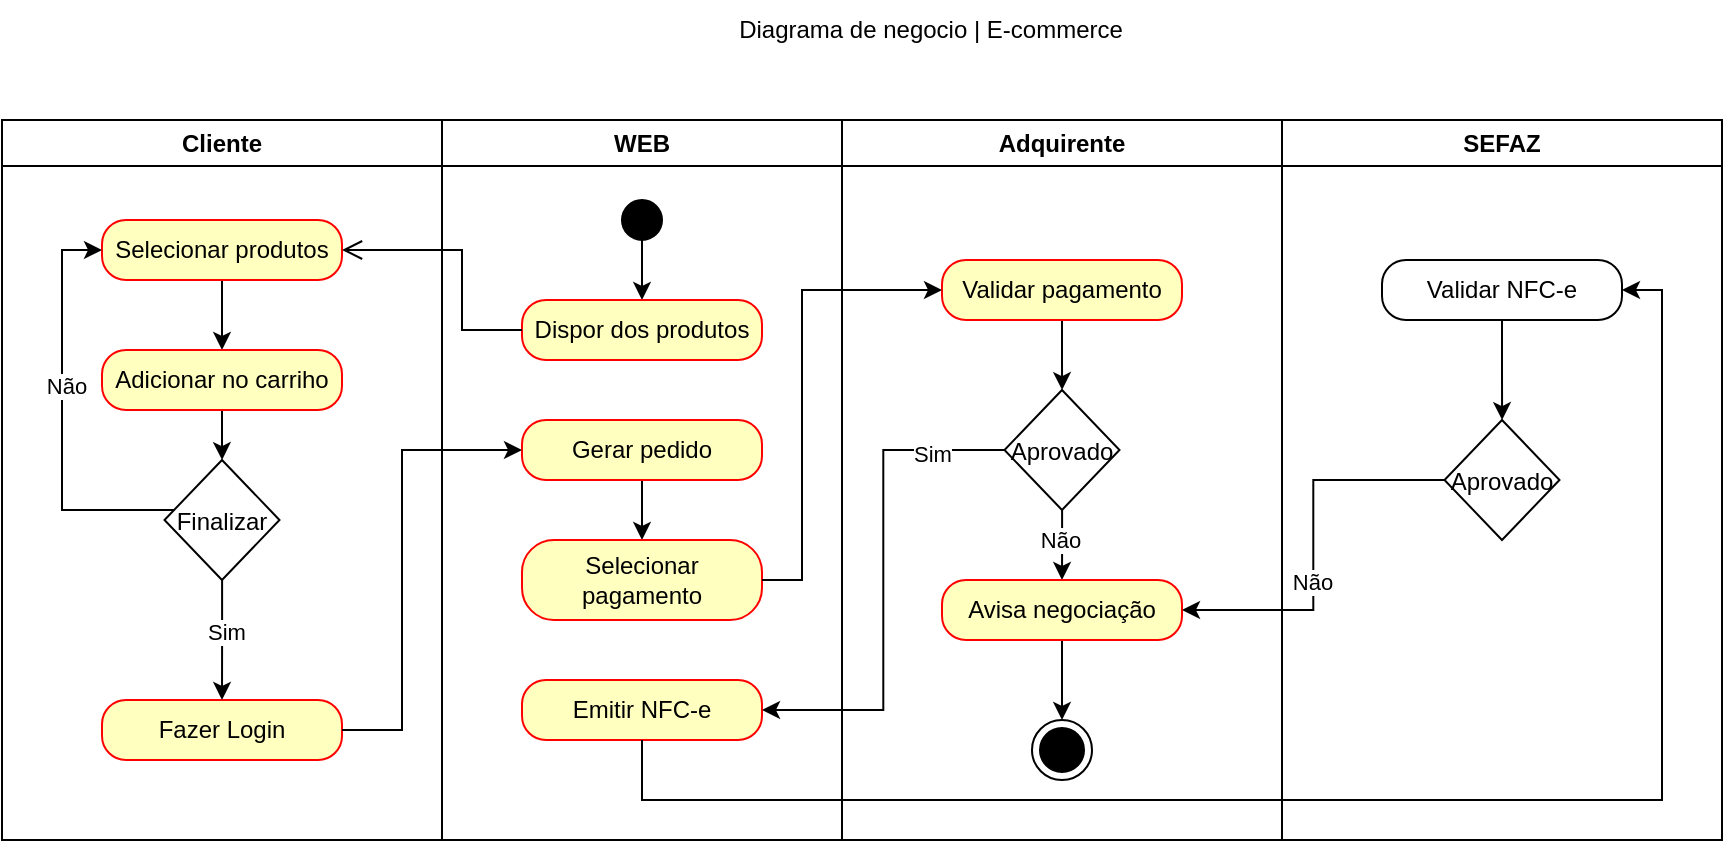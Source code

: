 <mxfile version="22.0.6" type="github">
  <diagram name="Página-1" id="gW0o0gRVeyriy5qj_ZwW">
    <mxGraphModel dx="928" dy="508" grid="1" gridSize="10" guides="1" tooltips="1" connect="1" arrows="1" fold="1" page="1" pageScale="1" pageWidth="827" pageHeight="1169" math="0" shadow="0">
      <root>
        <mxCell id="0" />
        <mxCell id="1" parent="0" />
        <mxCell id="ozRMn-l1OCm59B34IKYC-17" value="WEB" style="swimlane;whiteSpace=wrap;html=1;" vertex="1" parent="1">
          <mxGeometry x="280" y="70" width="200" height="360" as="geometry" />
        </mxCell>
        <mxCell id="ozRMn-l1OCm59B34IKYC-25" value="" style="edgeStyle=orthogonalEdgeStyle;rounded=0;orthogonalLoop=1;jettySize=auto;html=1;" edge="1" parent="ozRMn-l1OCm59B34IKYC-17" source="ozRMn-l1OCm59B34IKYC-21" target="ozRMn-l1OCm59B34IKYC-22">
          <mxGeometry relative="1" as="geometry" />
        </mxCell>
        <mxCell id="ozRMn-l1OCm59B34IKYC-21" value="" style="ellipse;fillColor=strokeColor;html=1;" vertex="1" parent="ozRMn-l1OCm59B34IKYC-17">
          <mxGeometry x="90" y="40" width="20" height="20" as="geometry" />
        </mxCell>
        <mxCell id="ozRMn-l1OCm59B34IKYC-22" value="Dispor dos produtos" style="rounded=1;whiteSpace=wrap;html=1;arcSize=40;fontColor=#000000;fillColor=#ffffc0;strokeColor=#ff0000;" vertex="1" parent="ozRMn-l1OCm59B34IKYC-17">
          <mxGeometry x="40" y="90" width="120" height="30" as="geometry" />
        </mxCell>
        <mxCell id="ozRMn-l1OCm59B34IKYC-43" value="" style="edgeStyle=orthogonalEdgeStyle;rounded=0;orthogonalLoop=1;jettySize=auto;html=1;" edge="1" parent="ozRMn-l1OCm59B34IKYC-17" source="ozRMn-l1OCm59B34IKYC-29" target="ozRMn-l1OCm59B34IKYC-41">
          <mxGeometry relative="1" as="geometry" />
        </mxCell>
        <mxCell id="ozRMn-l1OCm59B34IKYC-29" value="Gerar pedido" style="rounded=1;whiteSpace=wrap;html=1;arcSize=40;fontColor=#000000;fillColor=#ffffc0;strokeColor=#ff0000;" vertex="1" parent="ozRMn-l1OCm59B34IKYC-17">
          <mxGeometry x="40" y="150" width="120" height="30" as="geometry" />
        </mxCell>
        <mxCell id="ozRMn-l1OCm59B34IKYC-41" value="Selecionar pagamento" style="rounded=1;whiteSpace=wrap;html=1;arcSize=40;fontColor=#000000;fillColor=#ffffc0;strokeColor=#ff0000;" vertex="1" parent="ozRMn-l1OCm59B34IKYC-17">
          <mxGeometry x="40" y="210" width="120" height="40" as="geometry" />
        </mxCell>
        <mxCell id="ozRMn-l1OCm59B34IKYC-51" value="Emitir NFC-e" style="rounded=1;whiteSpace=wrap;html=1;arcSize=40;fontColor=#000000;fillColor=#ffffc0;strokeColor=#ff0000;" vertex="1" parent="ozRMn-l1OCm59B34IKYC-17">
          <mxGeometry x="40" y="280" width="120" height="30" as="geometry" />
        </mxCell>
        <mxCell id="ozRMn-l1OCm59B34IKYC-18" value="Cliente" style="swimlane;whiteSpace=wrap;html=1;" vertex="1" parent="1">
          <mxGeometry x="60" y="70" width="220" height="360" as="geometry" />
        </mxCell>
        <mxCell id="ozRMn-l1OCm59B34IKYC-31" value="" style="edgeStyle=orthogonalEdgeStyle;rounded=0;orthogonalLoop=1;jettySize=auto;html=1;" edge="1" parent="ozRMn-l1OCm59B34IKYC-18" source="ozRMn-l1OCm59B34IKYC-26" target="ozRMn-l1OCm59B34IKYC-28">
          <mxGeometry relative="1" as="geometry" />
        </mxCell>
        <mxCell id="ozRMn-l1OCm59B34IKYC-26" value="Selecionar produtos" style="rounded=1;whiteSpace=wrap;html=1;arcSize=40;fontColor=#000000;fillColor=#ffffc0;strokeColor=#ff0000;" vertex="1" parent="ozRMn-l1OCm59B34IKYC-18">
          <mxGeometry x="50" y="50" width="120" height="30" as="geometry" />
        </mxCell>
        <mxCell id="ozRMn-l1OCm59B34IKYC-36" value="" style="edgeStyle=orthogonalEdgeStyle;rounded=0;orthogonalLoop=1;jettySize=auto;html=1;" edge="1" parent="ozRMn-l1OCm59B34IKYC-18" source="ozRMn-l1OCm59B34IKYC-28" target="ozRMn-l1OCm59B34IKYC-35">
          <mxGeometry relative="1" as="geometry" />
        </mxCell>
        <mxCell id="ozRMn-l1OCm59B34IKYC-28" value="Adicionar no carriho" style="rounded=1;whiteSpace=wrap;html=1;arcSize=40;fontColor=#000000;fillColor=#ffffc0;strokeColor=#ff0000;" vertex="1" parent="ozRMn-l1OCm59B34IKYC-18">
          <mxGeometry x="50" y="115" width="120" height="30" as="geometry" />
        </mxCell>
        <mxCell id="ozRMn-l1OCm59B34IKYC-32" value="Fazer Login" style="rounded=1;whiteSpace=wrap;html=1;arcSize=40;fontColor=#000000;fillColor=#ffffc0;strokeColor=#ff0000;" vertex="1" parent="ozRMn-l1OCm59B34IKYC-18">
          <mxGeometry x="50" y="290" width="120" height="30" as="geometry" />
        </mxCell>
        <mxCell id="ozRMn-l1OCm59B34IKYC-37" value="" style="edgeStyle=orthogonalEdgeStyle;rounded=0;orthogonalLoop=1;jettySize=auto;html=1;" edge="1" parent="ozRMn-l1OCm59B34IKYC-18" source="ozRMn-l1OCm59B34IKYC-35" target="ozRMn-l1OCm59B34IKYC-32">
          <mxGeometry relative="1" as="geometry" />
        </mxCell>
        <mxCell id="ozRMn-l1OCm59B34IKYC-38" value="Sim" style="edgeLabel;html=1;align=center;verticalAlign=middle;resizable=0;points=[];" vertex="1" connectable="0" parent="ozRMn-l1OCm59B34IKYC-37">
          <mxGeometry x="-0.15" y="2" relative="1" as="geometry">
            <mxPoint as="offset" />
          </mxGeometry>
        </mxCell>
        <mxCell id="ozRMn-l1OCm59B34IKYC-39" style="edgeStyle=orthogonalEdgeStyle;rounded=0;orthogonalLoop=1;jettySize=auto;html=1;entryX=0;entryY=0.5;entryDx=0;entryDy=0;" edge="1" parent="ozRMn-l1OCm59B34IKYC-18" source="ozRMn-l1OCm59B34IKYC-35" target="ozRMn-l1OCm59B34IKYC-26">
          <mxGeometry relative="1" as="geometry">
            <Array as="points">
              <mxPoint x="30" y="195" />
              <mxPoint x="30" y="65" />
            </Array>
          </mxGeometry>
        </mxCell>
        <mxCell id="ozRMn-l1OCm59B34IKYC-40" value="Não" style="edgeLabel;html=1;align=center;verticalAlign=middle;resizable=0;points=[];" vertex="1" connectable="0" parent="ozRMn-l1OCm59B34IKYC-39">
          <mxGeometry x="0.145" y="-2" relative="1" as="geometry">
            <mxPoint as="offset" />
          </mxGeometry>
        </mxCell>
        <mxCell id="ozRMn-l1OCm59B34IKYC-35" value="Finalizar" style="rhombus;" vertex="1" parent="ozRMn-l1OCm59B34IKYC-18">
          <mxGeometry x="81.25" y="170" width="57.5" height="60" as="geometry" />
        </mxCell>
        <mxCell id="ozRMn-l1OCm59B34IKYC-19" value="Adquirente" style="swimlane;whiteSpace=wrap;html=1;" vertex="1" parent="1">
          <mxGeometry x="480" y="70" width="220" height="360" as="geometry">
            <mxRectangle x="480" y="70" width="100" height="30" as="alternateBounds" />
          </mxGeometry>
        </mxCell>
        <mxCell id="ozRMn-l1OCm59B34IKYC-47" value="" style="edgeStyle=orthogonalEdgeStyle;rounded=0;orthogonalLoop=1;jettySize=auto;html=1;" edge="1" parent="ozRMn-l1OCm59B34IKYC-19" source="ozRMn-l1OCm59B34IKYC-30" target="ozRMn-l1OCm59B34IKYC-45">
          <mxGeometry relative="1" as="geometry" />
        </mxCell>
        <mxCell id="ozRMn-l1OCm59B34IKYC-30" value="Validar pagamento" style="rounded=1;whiteSpace=wrap;html=1;arcSize=40;fontColor=#000000;fillColor=#ffffc0;strokeColor=#ff0000;" vertex="1" parent="ozRMn-l1OCm59B34IKYC-19">
          <mxGeometry x="50" y="70" width="120" height="30" as="geometry" />
        </mxCell>
        <mxCell id="ozRMn-l1OCm59B34IKYC-48" value="" style="edgeStyle=orthogonalEdgeStyle;rounded=0;orthogonalLoop=1;jettySize=auto;html=1;" edge="1" parent="ozRMn-l1OCm59B34IKYC-19" source="ozRMn-l1OCm59B34IKYC-45" target="ozRMn-l1OCm59B34IKYC-46">
          <mxGeometry relative="1" as="geometry" />
        </mxCell>
        <mxCell id="ozRMn-l1OCm59B34IKYC-54" value="Não" style="edgeLabel;html=1;align=center;verticalAlign=middle;resizable=0;points=[];" vertex="1" connectable="0" parent="ozRMn-l1OCm59B34IKYC-48">
          <mxGeometry x="-0.218" y="-1" relative="1" as="geometry">
            <mxPoint y="1" as="offset" />
          </mxGeometry>
        </mxCell>
        <mxCell id="ozRMn-l1OCm59B34IKYC-45" value="Aprovado" style="rhombus;" vertex="1" parent="ozRMn-l1OCm59B34IKYC-19">
          <mxGeometry x="81.25" y="135" width="57.5" height="60" as="geometry" />
        </mxCell>
        <mxCell id="ozRMn-l1OCm59B34IKYC-50" value="" style="edgeStyle=orthogonalEdgeStyle;rounded=0;orthogonalLoop=1;jettySize=auto;html=1;" edge="1" parent="ozRMn-l1OCm59B34IKYC-19" source="ozRMn-l1OCm59B34IKYC-46" target="ozRMn-l1OCm59B34IKYC-49">
          <mxGeometry relative="1" as="geometry" />
        </mxCell>
        <mxCell id="ozRMn-l1OCm59B34IKYC-46" value="Avisa negociação" style="rounded=1;whiteSpace=wrap;html=1;arcSize=40;fontColor=#000000;fillColor=#ffffc0;strokeColor=#ff0000;" vertex="1" parent="ozRMn-l1OCm59B34IKYC-19">
          <mxGeometry x="50" y="230" width="120" height="30" as="geometry" />
        </mxCell>
        <mxCell id="ozRMn-l1OCm59B34IKYC-49" value="" style="ellipse;html=1;shape=endState;fillColor=strokeColor;" vertex="1" parent="ozRMn-l1OCm59B34IKYC-19">
          <mxGeometry x="95" y="300" width="30" height="30" as="geometry" />
        </mxCell>
        <mxCell id="ozRMn-l1OCm59B34IKYC-20" value="Diagrama de negocio | E-commerce" style="text;html=1;align=center;verticalAlign=middle;resizable=0;points=[];autosize=1;strokeColor=none;fillColor=none;" vertex="1" parent="1">
          <mxGeometry x="414" y="10" width="220" height="30" as="geometry" />
        </mxCell>
        <mxCell id="ozRMn-l1OCm59B34IKYC-23" value="" style="edgeStyle=orthogonalEdgeStyle;html=1;verticalAlign=bottom;endArrow=open;endSize=8;strokeColor=#000000;rounded=0;entryX=1;entryY=0.5;entryDx=0;entryDy=0;fontColor=#000000;" edge="1" source="ozRMn-l1OCm59B34IKYC-22" parent="1" target="ozRMn-l1OCm59B34IKYC-26">
          <mxGeometry relative="1" as="geometry">
            <mxPoint x="380" y="250" as="targetPoint" />
            <Array as="points">
              <mxPoint x="290" y="175" />
              <mxPoint x="290" y="135" />
            </Array>
          </mxGeometry>
        </mxCell>
        <mxCell id="ozRMn-l1OCm59B34IKYC-42" style="edgeStyle=orthogonalEdgeStyle;rounded=0;orthogonalLoop=1;jettySize=auto;html=1;entryX=0;entryY=0.5;entryDx=0;entryDy=0;" edge="1" parent="1" source="ozRMn-l1OCm59B34IKYC-32" target="ozRMn-l1OCm59B34IKYC-29">
          <mxGeometry relative="1" as="geometry">
            <Array as="points">
              <mxPoint x="260" y="375" />
              <mxPoint x="260" y="235" />
            </Array>
          </mxGeometry>
        </mxCell>
        <mxCell id="ozRMn-l1OCm59B34IKYC-44" style="edgeStyle=orthogonalEdgeStyle;rounded=0;orthogonalLoop=1;jettySize=auto;html=1;" edge="1" parent="1" source="ozRMn-l1OCm59B34IKYC-41" target="ozRMn-l1OCm59B34IKYC-30">
          <mxGeometry relative="1" as="geometry">
            <mxPoint x="500" y="180" as="targetPoint" />
            <Array as="points">
              <mxPoint x="460" y="300" />
              <mxPoint x="460" y="155" />
            </Array>
          </mxGeometry>
        </mxCell>
        <mxCell id="ozRMn-l1OCm59B34IKYC-52" style="edgeStyle=orthogonalEdgeStyle;rounded=0;orthogonalLoop=1;jettySize=auto;html=1;entryX=1;entryY=0.5;entryDx=0;entryDy=0;" edge="1" parent="1" source="ozRMn-l1OCm59B34IKYC-45" target="ozRMn-l1OCm59B34IKYC-51">
          <mxGeometry relative="1" as="geometry" />
        </mxCell>
        <mxCell id="ozRMn-l1OCm59B34IKYC-53" value="Sim" style="edgeLabel;html=1;align=center;verticalAlign=middle;resizable=0;points=[];" vertex="1" connectable="0" parent="ozRMn-l1OCm59B34IKYC-52">
          <mxGeometry x="-0.71" y="2" relative="1" as="geometry">
            <mxPoint as="offset" />
          </mxGeometry>
        </mxCell>
        <mxCell id="ozRMn-l1OCm59B34IKYC-55" value="SEFAZ" style="swimlane;whiteSpace=wrap;html=1;" vertex="1" parent="1">
          <mxGeometry x="700" y="70" width="220" height="360" as="geometry">
            <mxRectangle x="480" y="70" width="100" height="30" as="alternateBounds" />
          </mxGeometry>
        </mxCell>
        <mxCell id="ozRMn-l1OCm59B34IKYC-56" value="" style="edgeStyle=orthogonalEdgeStyle;rounded=0;orthogonalLoop=1;jettySize=auto;html=1;" edge="1" parent="ozRMn-l1OCm59B34IKYC-55" source="ozRMn-l1OCm59B34IKYC-57" target="ozRMn-l1OCm59B34IKYC-60">
          <mxGeometry relative="1" as="geometry" />
        </mxCell>
        <mxCell id="ozRMn-l1OCm59B34IKYC-57" value="Validar NFC-e" style="rounded=1;whiteSpace=wrap;html=1;arcSize=40;" vertex="1" parent="ozRMn-l1OCm59B34IKYC-55">
          <mxGeometry x="50" y="70" width="120" height="30" as="geometry" />
        </mxCell>
        <mxCell id="ozRMn-l1OCm59B34IKYC-60" value="Aprovado" style="rhombus;" vertex="1" parent="ozRMn-l1OCm59B34IKYC-55">
          <mxGeometry x="81.25" y="150" width="57.5" height="60" as="geometry" />
        </mxCell>
        <mxCell id="ozRMn-l1OCm59B34IKYC-64" style="edgeStyle=orthogonalEdgeStyle;rounded=0;orthogonalLoop=1;jettySize=auto;html=1;entryX=1;entryY=0.5;entryDx=0;entryDy=0;" edge="1" parent="1" source="ozRMn-l1OCm59B34IKYC-60" target="ozRMn-l1OCm59B34IKYC-46">
          <mxGeometry relative="1" as="geometry" />
        </mxCell>
        <mxCell id="ozRMn-l1OCm59B34IKYC-65" value="Não" style="edgeLabel;html=1;align=center;verticalAlign=middle;resizable=0;points=[];" vertex="1" connectable="0" parent="ozRMn-l1OCm59B34IKYC-64">
          <mxGeometry x="0.184" y="-1" relative="1" as="geometry">
            <mxPoint as="offset" />
          </mxGeometry>
        </mxCell>
        <mxCell id="ozRMn-l1OCm59B34IKYC-67" style="edgeStyle=orthogonalEdgeStyle;rounded=0;orthogonalLoop=1;jettySize=auto;html=1;entryX=1;entryY=0.5;entryDx=0;entryDy=0;exitX=0.5;exitY=1;exitDx=0;exitDy=0;" edge="1" parent="1" source="ozRMn-l1OCm59B34IKYC-51" target="ozRMn-l1OCm59B34IKYC-57">
          <mxGeometry relative="1" as="geometry">
            <Array as="points">
              <mxPoint x="380" y="410" />
              <mxPoint x="890" y="410" />
              <mxPoint x="890" y="155" />
            </Array>
          </mxGeometry>
        </mxCell>
      </root>
    </mxGraphModel>
  </diagram>
</mxfile>

